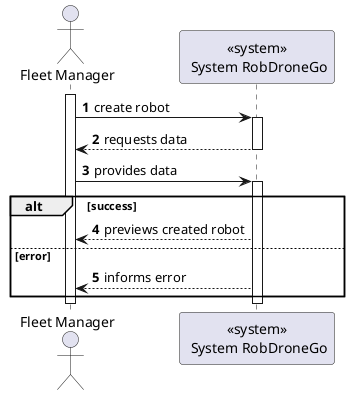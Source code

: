 @startuml
autonumber

actor "Fleet Manager" as usr

participant "<<system>>\n System RobDroneGo" as sys

activate usr
    usr -> sys : create robot
    activate sys
        sys --> usr : requests data
    deactivate sys

    usr -> sys : provides data
    activate sys
    alt success
        sys --> usr : previews created robot
    else error
        sys --> usr : informs error
    end
    deactivate sys
deactivate usr

@enduml
